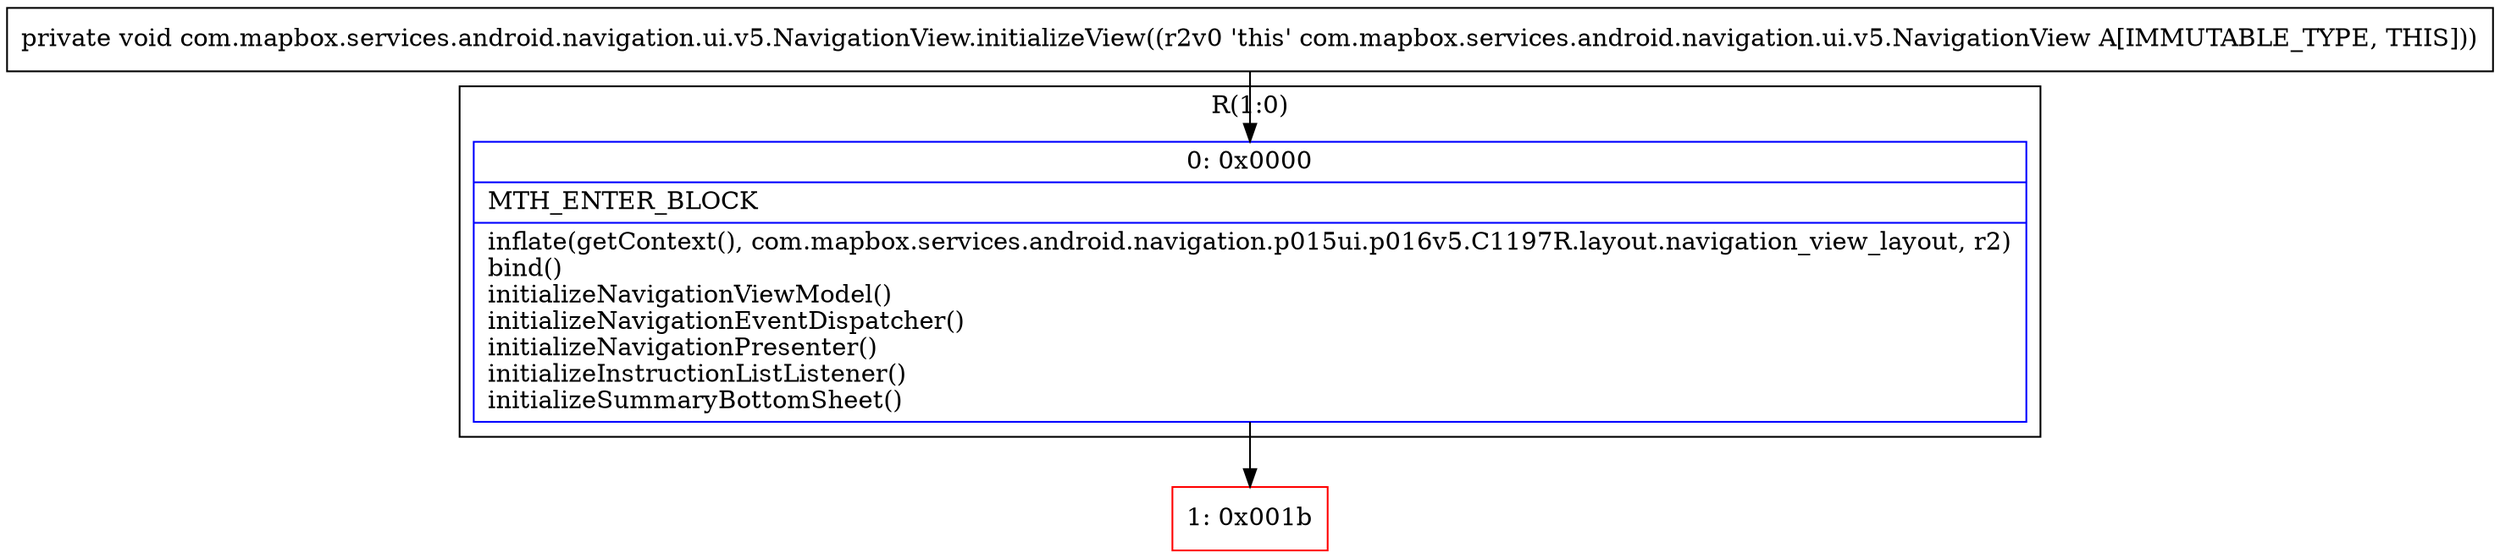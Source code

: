 digraph "CFG forcom.mapbox.services.android.navigation.ui.v5.NavigationView.initializeView()V" {
subgraph cluster_Region_1300599631 {
label = "R(1:0)";
node [shape=record,color=blue];
Node_0 [shape=record,label="{0\:\ 0x0000|MTH_ENTER_BLOCK\l|inflate(getContext(), com.mapbox.services.android.navigation.p015ui.p016v5.C1197R.layout.navigation_view_layout, r2)\lbind()\linitializeNavigationViewModel()\linitializeNavigationEventDispatcher()\linitializeNavigationPresenter()\linitializeInstructionListListener()\linitializeSummaryBottomSheet()\l}"];
}
Node_1 [shape=record,color=red,label="{1\:\ 0x001b}"];
MethodNode[shape=record,label="{private void com.mapbox.services.android.navigation.ui.v5.NavigationView.initializeView((r2v0 'this' com.mapbox.services.android.navigation.ui.v5.NavigationView A[IMMUTABLE_TYPE, THIS])) }"];
MethodNode -> Node_0;
Node_0 -> Node_1;
}

